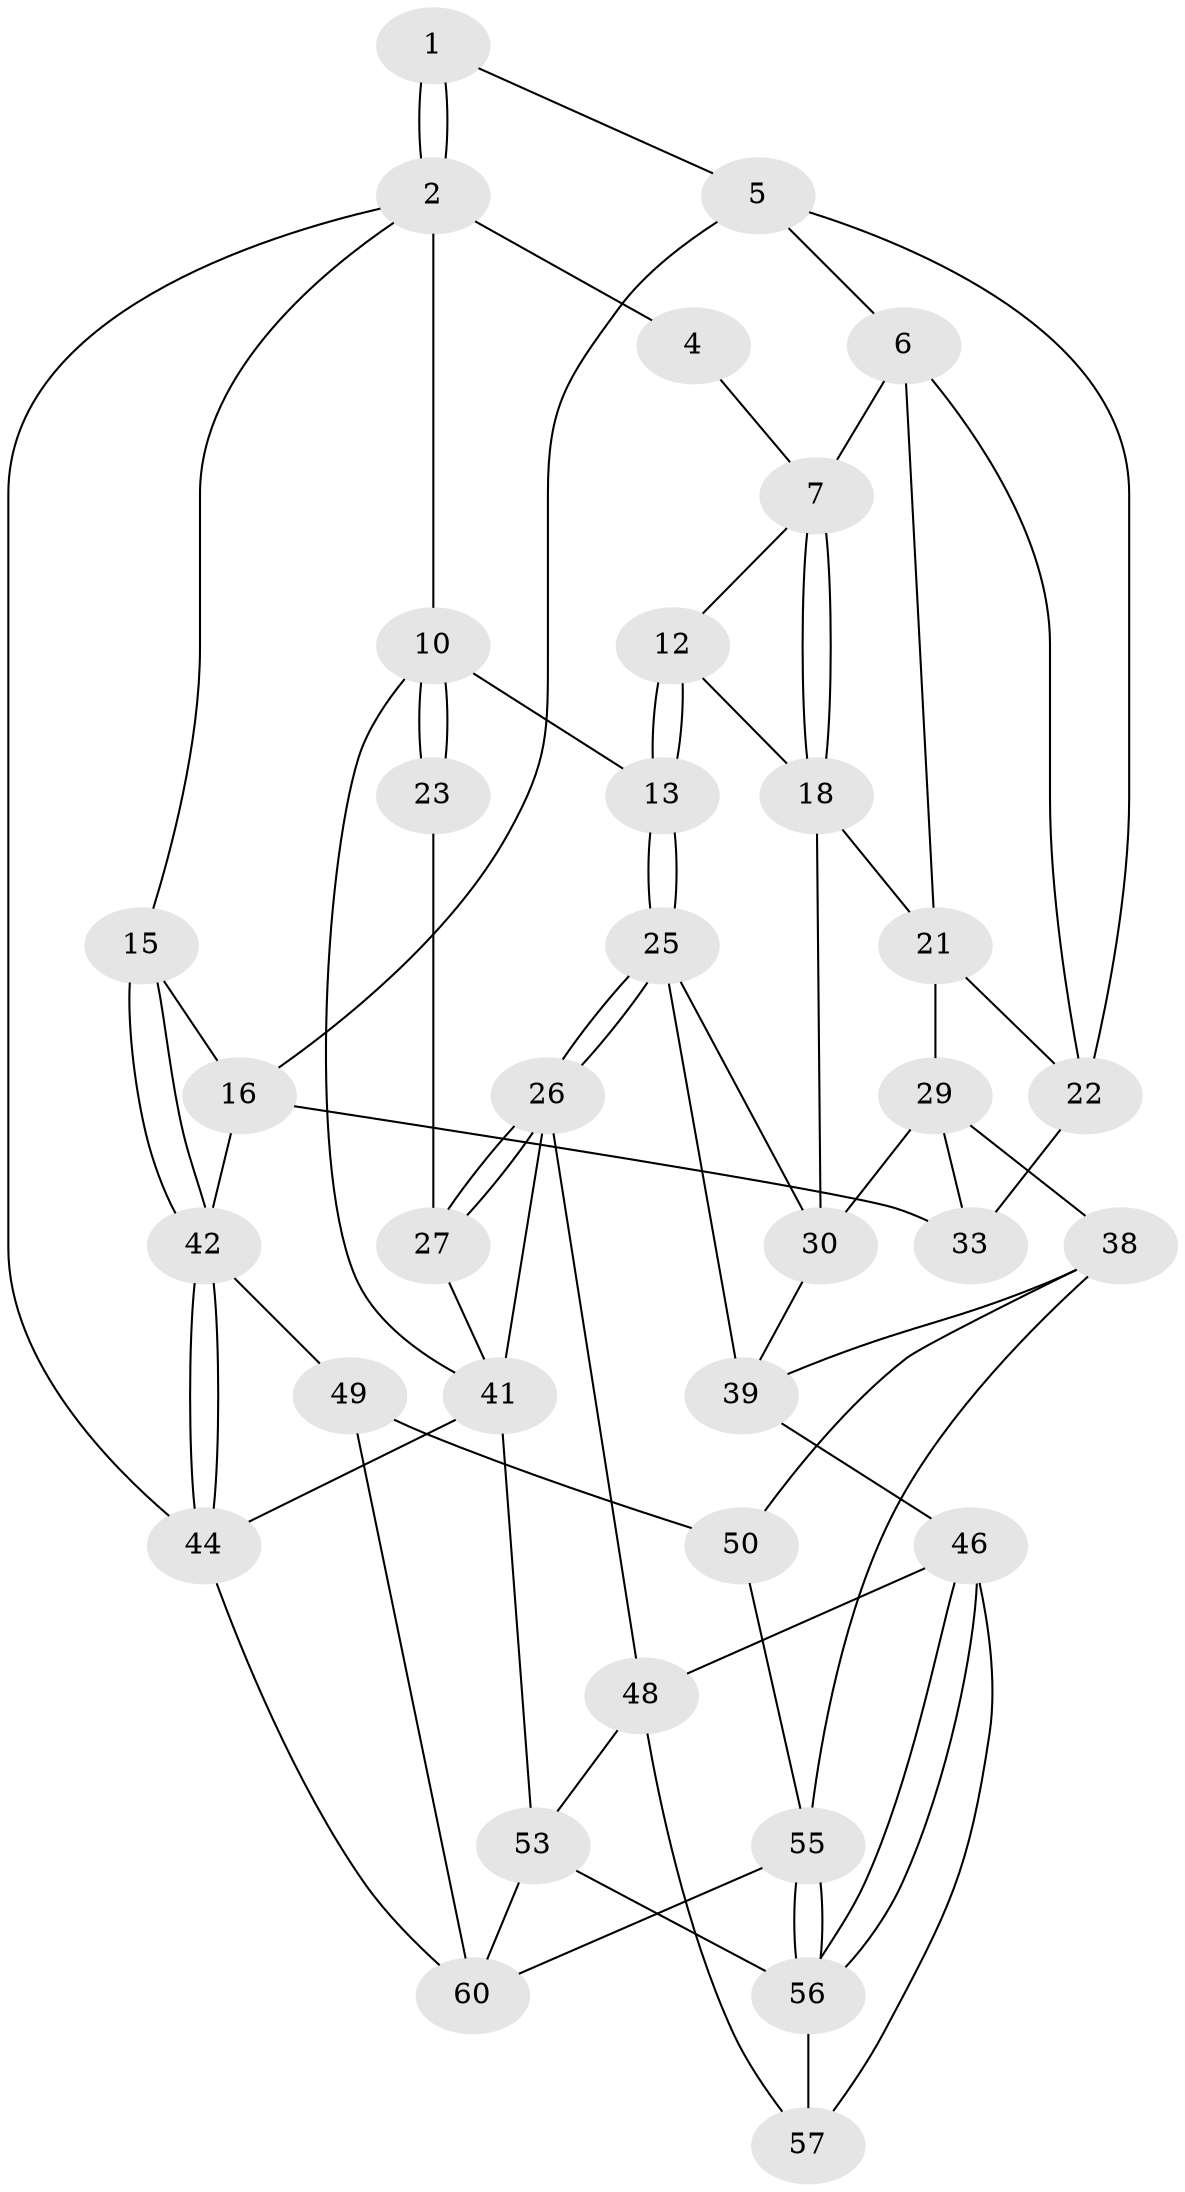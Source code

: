 // original degree distribution, {3: 0.03225806451612903, 5: 0.41935483870967744, 6: 0.25806451612903225, 4: 0.2903225806451613}
// Generated by graph-tools (version 1.1) at 2025/11/02/27/25 16:11:57]
// undirected, 35 vertices, 75 edges
graph export_dot {
graph [start="1"]
  node [color=gray90,style=filled];
  1 [pos="+0.8777180615409451+0.10991069308632594"];
  2 [pos="+1+0.17174114552557387",super="+3"];
  4 [pos="+0.8452202432059788+0",super="+9"];
  5 [pos="+0.7967164687871255+0.116927413259489",super="+17"];
  6 [pos="+0.7603401677758722+0.10761319616965341",super="+20"];
  7 [pos="+0.5481064496755105+0",super="+8"];
  10 [pos="+0+0",super="+11"];
  12 [pos="+0.3624654327166739+0.35585879805225795"];
  13 [pos="+0.32204783195111014+0.35948934540299665",super="+14"];
  15 [pos="+1+0.2971369145273264"];
  16 [pos="+0.9218041363786142+0.34970528214121666",super="+32"];
  18 [pos="+0.5843874954602614+0.26355314933802254",super="+19"];
  21 [pos="+0.6608433198139169+0.3110507316822528",super="+28"];
  22 [pos="+0.8487458076058726+0.33002322140036583",super="+31"];
  23 [pos="+0+0",super="+24"];
  25 [pos="+0.24505028366604806+0.46732281814980736",super="+36"];
  26 [pos="+0.22860573492224456+0.47724835665769627",super="+40"];
  27 [pos="+0+0.32708485253315267",super="+37"];
  29 [pos="+0.5950625799062588+0.4429284864525341",super="+34"];
  30 [pos="+0.504557144808672+0.46843148120835254",super="+35"];
  33 [pos="+0.7471868338272338+0.523533744791592"];
  38 [pos="+0.5736007620190497+0.6617862250029612",super="+51"];
  39 [pos="+0.5223640885942636+0.6450040363887414",super="+45"];
  41 [pos="+0+0.5586083602892863",super="+54"];
  42 [pos="+1+0.7756947405999614",super="+43"];
  44 [pos="+1+1"];
  46 [pos="+0.40244782597244644+0.7269627891771135",super="+47"];
  48 [pos="+0.17933272101598202+0.6300961679693652",super="+52"];
  49 [pos="+0.8693580962590906+0.7802944743103319"];
  50 [pos="+0.8333450941212708+0.7794379544887822"];
  53 [pos="+0+1",super="+61"];
  55 [pos="+0.5298144919762916+0.9667435848684582",super="+59"];
  56 [pos="+0.4395690174399433+0.8796132542642184",super="+58"];
  57 [pos="+0.21937649807433127+0.8770529376696299"];
  60 [pos="+0.5594045699117648+1",super="+62"];
  1 -- 2;
  1 -- 2;
  1 -- 5;
  2 -- 15;
  2 -- 10;
  2 -- 4;
  2 -- 44;
  4 -- 7;
  5 -- 6;
  5 -- 16;
  5 -- 22;
  6 -- 7;
  6 -- 21;
  6 -- 22;
  7 -- 18;
  7 -- 18;
  7 -- 12;
  10 -- 23;
  10 -- 23;
  10 -- 41;
  10 -- 13;
  12 -- 13;
  12 -- 13;
  12 -- 18;
  13 -- 25;
  13 -- 25;
  15 -- 16;
  15 -- 42;
  15 -- 42;
  16 -- 33;
  16 -- 42;
  18 -- 21;
  18 -- 30;
  21 -- 29;
  21 -- 22;
  22 -- 33;
  23 -- 27 [weight=2];
  25 -- 26;
  25 -- 26;
  25 -- 39;
  25 -- 30;
  26 -- 27;
  26 -- 27;
  26 -- 48;
  26 -- 41;
  27 -- 41;
  29 -- 30;
  29 -- 33;
  29 -- 38;
  30 -- 39;
  38 -- 39;
  38 -- 50;
  38 -- 55;
  39 -- 46;
  41 -- 44;
  41 -- 53;
  42 -- 44;
  42 -- 44;
  42 -- 49;
  44 -- 60;
  46 -- 56;
  46 -- 56;
  46 -- 48;
  46 -- 57;
  48 -- 57;
  48 -- 53;
  49 -- 50;
  49 -- 60;
  50 -- 55;
  53 -- 56;
  53 -- 60;
  55 -- 56;
  55 -- 56;
  55 -- 60;
  56 -- 57;
}
